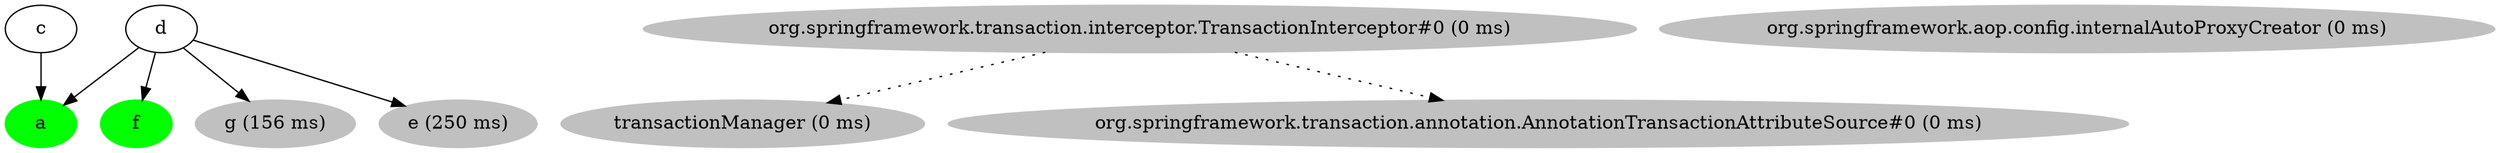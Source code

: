 digraph g {
  d[label="d" ]
  c[label="c" ]
  a[label="a" style=filled color=green]
  f[label="f" style=filled color=green]
  transactionManager[label="transactionManager (0 ms)" style=filled color=grey]
  org_springframework_transaction_annotation_AnnotationTransactionAttributeSource_0[label="org.springframework.transaction.annotation.AnnotationTransactionAttributeSource#0 (0 ms)" style=filled color=grey]
  org_springframework_aop_config_internalAutoProxyCreator[label="org.springframework.aop.config.internalAutoProxyCreator (0 ms)" style=filled color=grey]
  org_springframework_transaction_interceptor_TransactionInterceptor_0[label="org.springframework.transaction.interceptor.TransactionInterceptor#0 (0 ms)" style=filled color=grey]
  g[label="g (156 ms)" style=filled color=grey]
  e[label="e (250 ms)" style=filled color=grey]
  d -> a []
  d -> f []
  d -> g []
  d -> e []
  c -> a []
  org_springframework_transaction_interceptor_TransactionInterceptor_0 -> transactionManager [style=dotted]
  org_springframework_transaction_interceptor_TransactionInterceptor_0 -> org_springframework_transaction_annotation_AnnotationTransactionAttributeSource_0 [style=dotted]
}
